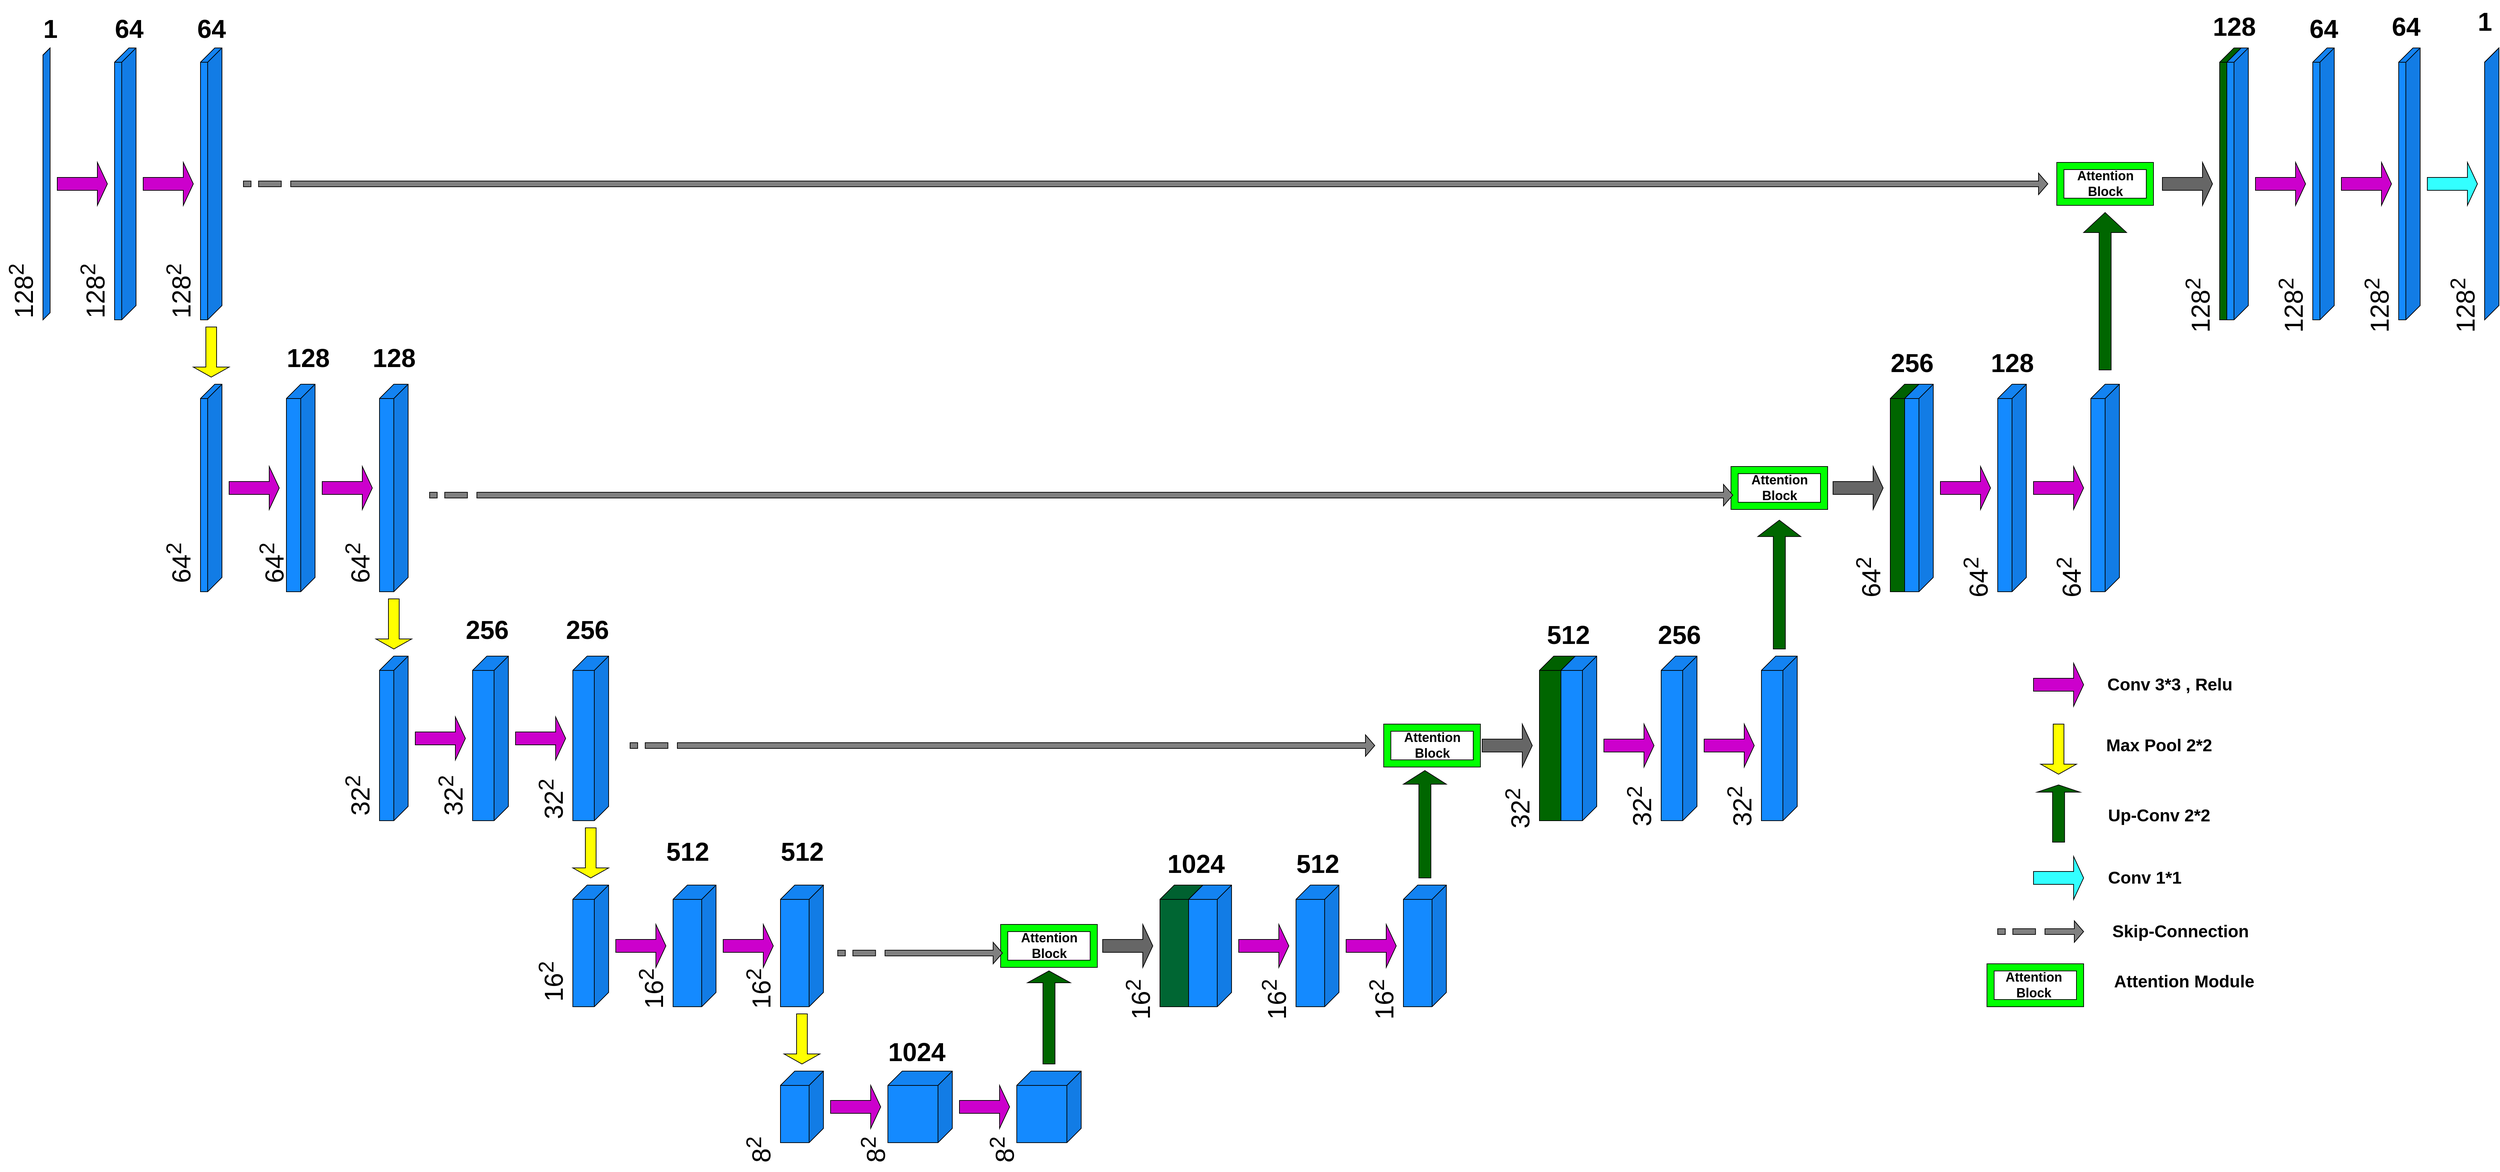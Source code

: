 <mxfile version="21.6.7" type="github">
  <diagram name="Page-1" id="RqEUx_hPR4AzlYvkwtgN">
    <mxGraphModel dx="3475" dy="2553" grid="1" gridSize="10" guides="1" tooltips="1" connect="1" arrows="1" fold="1" page="1" pageScale="1" pageWidth="850" pageHeight="1100" math="0" shadow="0">
      <root>
        <mxCell id="0" />
        <mxCell id="1" parent="0" />
        <mxCell id="PNFVQXXulbzdwSJi9o5z-2" value="" style="shape=cube;whiteSpace=wrap;html=1;boundedLbl=1;backgroundOutline=1;darkOpacity=0.05;darkOpacity2=0.1;fillColor=#148AFF;flipH=1;" parent="1" vertex="1">
          <mxGeometry x="-140" y="-430" width="10" height="380" as="geometry" />
        </mxCell>
        <mxCell id="PNFVQXXulbzdwSJi9o5z-3" value="" style="shape=singleArrow;whiteSpace=wrap;html=1;fillColor=#CC00CC;" parent="1" vertex="1">
          <mxGeometry x="-120" y="-270" width="70" height="60" as="geometry" />
        </mxCell>
        <mxCell id="PNFVQXXulbzdwSJi9o5z-5" value="" style="shape=cube;whiteSpace=wrap;html=1;boundedLbl=1;backgroundOutline=1;darkOpacity=0.05;darkOpacity2=0.1;fillColor=#148AFF;flipH=1;" parent="1" vertex="1">
          <mxGeometry x="-40" y="-430" width="30" height="380" as="geometry" />
        </mxCell>
        <mxCell id="PNFVQXXulbzdwSJi9o5z-7" value="" style="shape=cube;whiteSpace=wrap;html=1;boundedLbl=1;backgroundOutline=1;darkOpacity=0.05;darkOpacity2=0.1;fillColor=#148AFF;flipH=1;" parent="1" vertex="1">
          <mxGeometry x="80" y="-430" width="30" height="380" as="geometry" />
        </mxCell>
        <mxCell id="PNFVQXXulbzdwSJi9o5z-8" value="" style="shape=singleArrow;whiteSpace=wrap;html=1;fillColor=#CC00CC;" parent="1" vertex="1">
          <mxGeometry y="-270" width="70" height="60" as="geometry" />
        </mxCell>
        <mxCell id="PNFVQXXulbzdwSJi9o5z-9" value="" style="shape=singleArrow;direction=south;whiteSpace=wrap;html=1;fillColor=#FFFF00;" parent="1" vertex="1">
          <mxGeometry x="70" y="-40" width="50" height="70" as="geometry" />
        </mxCell>
        <mxCell id="PNFVQXXulbzdwSJi9o5z-11" value="" style="shape=cube;whiteSpace=wrap;html=1;boundedLbl=1;backgroundOutline=1;darkOpacity=0.05;darkOpacity2=0.1;fillColor=#148AFF;flipH=1;" parent="1" vertex="1">
          <mxGeometry x="80" y="40" width="30" height="290" as="geometry" />
        </mxCell>
        <mxCell id="PNFVQXXulbzdwSJi9o5z-12" value="" style="shape=singleArrow;whiteSpace=wrap;html=1;fillColor=#CC00CC;" parent="1" vertex="1">
          <mxGeometry x="120" y="155" width="70" height="60" as="geometry" />
        </mxCell>
        <mxCell id="PNFVQXXulbzdwSJi9o5z-13" value="" style="shape=cube;whiteSpace=wrap;html=1;boundedLbl=1;backgroundOutline=1;darkOpacity=0.05;darkOpacity2=0.1;fillColor=#148AFF;flipH=1;" parent="1" vertex="1">
          <mxGeometry x="200" y="40" width="40" height="290" as="geometry" />
        </mxCell>
        <mxCell id="PNFVQXXulbzdwSJi9o5z-14" value="" style="shape=singleArrow;whiteSpace=wrap;html=1;fillColor=#CC00CC;" parent="1" vertex="1">
          <mxGeometry x="250" y="155" width="70" height="60" as="geometry" />
        </mxCell>
        <mxCell id="PNFVQXXulbzdwSJi9o5z-15" value="" style="shape=cube;whiteSpace=wrap;html=1;boundedLbl=1;backgroundOutline=1;darkOpacity=0.05;darkOpacity2=0.1;fillColor=#148AFF;flipH=1;" parent="1" vertex="1">
          <mxGeometry x="330" y="40" width="40" height="290" as="geometry" />
        </mxCell>
        <mxCell id="PNFVQXXulbzdwSJi9o5z-16" value="" style="shape=singleArrow;direction=south;whiteSpace=wrap;html=1;fillColor=#FFFF00;" parent="1" vertex="1">
          <mxGeometry x="325" y="340" width="50" height="70" as="geometry" />
        </mxCell>
        <mxCell id="PNFVQXXulbzdwSJi9o5z-17" value="" style="shape=cube;whiteSpace=wrap;html=1;boundedLbl=1;backgroundOutline=1;darkOpacity=0.05;darkOpacity2=0.1;fillColor=#148AFF;flipH=1;" parent="1" vertex="1">
          <mxGeometry x="330" y="420" width="40" height="230" as="geometry" />
        </mxCell>
        <mxCell id="PNFVQXXulbzdwSJi9o5z-18" value="" style="shape=singleArrow;whiteSpace=wrap;html=1;fillColor=#CC00CC;" parent="1" vertex="1">
          <mxGeometry x="380" y="505" width="70" height="60" as="geometry" />
        </mxCell>
        <mxCell id="PNFVQXXulbzdwSJi9o5z-19" value="" style="shape=cube;whiteSpace=wrap;html=1;boundedLbl=1;backgroundOutline=1;darkOpacity=0.05;darkOpacity2=0.1;fillColor=#148AFF;flipH=1;" parent="1" vertex="1">
          <mxGeometry x="460" y="420" width="50" height="230" as="geometry" />
        </mxCell>
        <mxCell id="PNFVQXXulbzdwSJi9o5z-20" value="" style="shape=singleArrow;whiteSpace=wrap;html=1;fillColor=#CC00CC;" parent="1" vertex="1">
          <mxGeometry x="520" y="505" width="70" height="60" as="geometry" />
        </mxCell>
        <mxCell id="PNFVQXXulbzdwSJi9o5z-21" value="" style="shape=cube;whiteSpace=wrap;html=1;boundedLbl=1;backgroundOutline=1;darkOpacity=0.05;darkOpacity2=0.1;fillColor=#148AFF;flipH=1;" parent="1" vertex="1">
          <mxGeometry x="600" y="420" width="50" height="230" as="geometry" />
        </mxCell>
        <mxCell id="PNFVQXXulbzdwSJi9o5z-22" value="" style="shape=singleArrow;direction=south;whiteSpace=wrap;html=1;fillColor=#FFFF00;" parent="1" vertex="1">
          <mxGeometry x="600" y="660" width="50" height="70" as="geometry" />
        </mxCell>
        <mxCell id="PNFVQXXulbzdwSJi9o5z-23" value="" style="shape=cube;whiteSpace=wrap;html=1;boundedLbl=1;backgroundOutline=1;darkOpacity=0.05;darkOpacity2=0.1;fillColor=#148AFF;flipH=1;" parent="1" vertex="1">
          <mxGeometry x="600" y="740" width="50" height="170" as="geometry" />
        </mxCell>
        <mxCell id="PNFVQXXulbzdwSJi9o5z-24" value="" style="shape=singleArrow;whiteSpace=wrap;html=1;fillColor=#CC00CC;" parent="1" vertex="1">
          <mxGeometry x="660" y="795" width="70" height="60" as="geometry" />
        </mxCell>
        <mxCell id="PNFVQXXulbzdwSJi9o5z-25" value="" style="shape=cube;whiteSpace=wrap;html=1;boundedLbl=1;backgroundOutline=1;darkOpacity=0.05;darkOpacity2=0.1;fillColor=#148AFF;flipH=1;" parent="1" vertex="1">
          <mxGeometry x="740" y="740" width="60" height="170" as="geometry" />
        </mxCell>
        <mxCell id="PNFVQXXulbzdwSJi9o5z-26" value="" style="shape=singleArrow;whiteSpace=wrap;html=1;fillColor=#CC00CC;" parent="1" vertex="1">
          <mxGeometry x="810" y="795" width="70" height="60" as="geometry" />
        </mxCell>
        <mxCell id="PNFVQXXulbzdwSJi9o5z-27" value="" style="shape=cube;whiteSpace=wrap;html=1;boundedLbl=1;backgroundOutline=1;darkOpacity=0.05;darkOpacity2=0.1;fillColor=#148AFF;flipH=1;" parent="1" vertex="1">
          <mxGeometry x="890" y="740" width="60" height="170" as="geometry" />
        </mxCell>
        <mxCell id="PNFVQXXulbzdwSJi9o5z-28" value="" style="shape=singleArrow;direction=south;whiteSpace=wrap;html=1;fillColor=#FFFF00;" parent="1" vertex="1">
          <mxGeometry x="895" y="920" width="50" height="70" as="geometry" />
        </mxCell>
        <mxCell id="PNFVQXXulbzdwSJi9o5z-29" value="" style="shape=cube;whiteSpace=wrap;html=1;boundedLbl=1;backgroundOutline=1;darkOpacity=0.05;darkOpacity2=0.1;fillColor=#148AFF;flipH=1;" parent="1" vertex="1">
          <mxGeometry x="890" y="1000" width="60" height="100" as="geometry" />
        </mxCell>
        <mxCell id="PNFVQXXulbzdwSJi9o5z-30" value="" style="shape=singleArrow;whiteSpace=wrap;html=1;fillColor=#CC00CC;" parent="1" vertex="1">
          <mxGeometry x="960" y="1020" width="70" height="60" as="geometry" />
        </mxCell>
        <mxCell id="PNFVQXXulbzdwSJi9o5z-31" value="" style="shape=cube;whiteSpace=wrap;html=1;boundedLbl=1;backgroundOutline=1;darkOpacity=0.05;darkOpacity2=0.1;fillColor=#148AFF;flipH=1;" parent="1" vertex="1">
          <mxGeometry x="1040" y="1000" width="90" height="100" as="geometry" />
        </mxCell>
        <mxCell id="PNFVQXXulbzdwSJi9o5z-32" value="" style="shape=singleArrow;whiteSpace=wrap;html=1;fillColor=#CC00CC;" parent="1" vertex="1">
          <mxGeometry x="1140" y="1020" width="70" height="60" as="geometry" />
        </mxCell>
        <mxCell id="PNFVQXXulbzdwSJi9o5z-33" value="" style="shape=cube;whiteSpace=wrap;html=1;boundedLbl=1;backgroundOutline=1;darkOpacity=0.05;darkOpacity2=0.1;fillColor=#148AFF;flipH=1;" parent="1" vertex="1">
          <mxGeometry x="1220" y="1000" width="90" height="100" as="geometry" />
        </mxCell>
        <mxCell id="PNFVQXXulbzdwSJi9o5z-34" value="" style="verticalLabelPosition=bottom;verticalAlign=top;html=1;shape=mxgraph.basic.frame;dx=10;whiteSpace=wrap;fillColor=#00FF00;" parent="1" vertex="1">
          <mxGeometry x="1197.5" y="795" width="135" height="60" as="geometry" />
        </mxCell>
        <mxCell id="PNFVQXXulbzdwSJi9o5z-36" value="&lt;b&gt;&lt;font style=&quot;font-size: 18px;&quot;&gt;Attention&lt;br&gt;Block&lt;/font&gt;&lt;/b&gt;" style="text;html=1;align=center;verticalAlign=middle;resizable=0;points=[];autosize=1;strokeColor=none;fillColor=none;" parent="1" vertex="1">
          <mxGeometry x="1215" y="795" width="100" height="60" as="geometry" />
        </mxCell>
        <mxCell id="PNFVQXXulbzdwSJi9o5z-37" value="" style="shape=singleArrow;direction=north;whiteSpace=wrap;html=1;arrowWidth=0.28;arrowSize=0.127;fillColor=#006600;" parent="1" vertex="1">
          <mxGeometry x="1235" y="860" width="60" height="130" as="geometry" />
        </mxCell>
        <mxCell id="PNFVQXXulbzdwSJi9o5z-38" value="" style="html=1;shadow=0;dashed=0;align=center;verticalAlign=middle;shape=mxgraph.arrows2.stripedArrow;dy=0.73;dx=13;notch=66;fillColor=#808080;" parent="1" vertex="1">
          <mxGeometry x="140" y="-255" width="2520" height="30" as="geometry" />
        </mxCell>
        <mxCell id="PNFVQXXulbzdwSJi9o5z-39" value="" style="shape=cube;whiteSpace=wrap;html=1;boundedLbl=1;backgroundOutline=1;darkOpacity=0.05;darkOpacity2=0.1;fillColor=#006633;flipH=1;" parent="1" vertex="1">
          <mxGeometry x="1420" y="740" width="60" height="170" as="geometry" />
        </mxCell>
        <mxCell id="PNFVQXXulbzdwSJi9o5z-40" value="" style="shape=cube;whiteSpace=wrap;html=1;boundedLbl=1;backgroundOutline=1;darkOpacity=0.05;darkOpacity2=0.1;fillColor=#148AFF;flipH=1;" parent="1" vertex="1">
          <mxGeometry x="1460" y="740" width="60" height="170" as="geometry" />
        </mxCell>
        <mxCell id="PNFVQXXulbzdwSJi9o5z-41" value="" style="shape=singleArrow;whiteSpace=wrap;html=1;fillColor=#666666;" parent="1" vertex="1">
          <mxGeometry x="1340" y="795" width="70" height="60" as="geometry" />
        </mxCell>
        <mxCell id="PNFVQXXulbzdwSJi9o5z-42" value="" style="shape=cube;whiteSpace=wrap;html=1;boundedLbl=1;backgroundOutline=1;darkOpacity=0.05;darkOpacity2=0.1;fillColor=#148AFF;flipH=1;" parent="1" vertex="1">
          <mxGeometry x="1610" y="740" width="60" height="170" as="geometry" />
        </mxCell>
        <mxCell id="PNFVQXXulbzdwSJi9o5z-43" value="" style="shape=singleArrow;whiteSpace=wrap;html=1;fillColor=#CC00CC;" parent="1" vertex="1">
          <mxGeometry x="1530" y="795" width="70" height="60" as="geometry" />
        </mxCell>
        <mxCell id="PNFVQXXulbzdwSJi9o5z-44" value="" style="shape=singleArrow;whiteSpace=wrap;html=1;fillColor=#CC00CC;" parent="1" vertex="1">
          <mxGeometry x="1680" y="795" width="70" height="60" as="geometry" />
        </mxCell>
        <mxCell id="PNFVQXXulbzdwSJi9o5z-45" value="" style="shape=cube;whiteSpace=wrap;html=1;boundedLbl=1;backgroundOutline=1;darkOpacity=0.05;darkOpacity2=0.1;fillColor=#148AFF;flipH=1;" parent="1" vertex="1">
          <mxGeometry x="1760" y="740" width="60" height="170" as="geometry" />
        </mxCell>
        <mxCell id="PNFVQXXulbzdwSJi9o5z-46" value="" style="shape=singleArrow;direction=north;whiteSpace=wrap;html=1;arrowWidth=0.28;arrowSize=0.127;fillColor=#006600;" parent="1" vertex="1">
          <mxGeometry x="1760" y="580" width="60" height="150" as="geometry" />
        </mxCell>
        <mxCell id="PNFVQXXulbzdwSJi9o5z-47" value="" style="verticalLabelPosition=bottom;verticalAlign=top;html=1;shape=mxgraph.basic.frame;dx=10;whiteSpace=wrap;fillColor=#00FF00;" parent="1" vertex="1">
          <mxGeometry x="2217.5" y="155" width="135" height="60" as="geometry" />
        </mxCell>
        <mxCell id="PNFVQXXulbzdwSJi9o5z-48" value="" style="html=1;shadow=0;dashed=0;align=center;verticalAlign=middle;shape=mxgraph.arrows2.stripedArrow;dy=0.73;dx=13;notch=66;fillColor=#808080;" parent="1" vertex="1">
          <mxGeometry x="2590" y="790" width="120" height="30" as="geometry" />
        </mxCell>
        <mxCell id="PNFVQXXulbzdwSJi9o5z-49" value="" style="shape=singleArrow;whiteSpace=wrap;html=1;fillColor=#666666;" parent="1" vertex="1">
          <mxGeometry x="1870" y="515" width="70" height="60" as="geometry" />
        </mxCell>
        <mxCell id="PNFVQXXulbzdwSJi9o5z-50" value="" style="shape=cube;whiteSpace=wrap;html=1;boundedLbl=1;backgroundOutline=1;darkOpacity=0.05;darkOpacity2=0.1;fillColor=#006600;flipH=1;" parent="1" vertex="1">
          <mxGeometry x="1950" y="420" width="50" height="230" as="geometry" />
        </mxCell>
        <mxCell id="PNFVQXXulbzdwSJi9o5z-51" value="" style="shape=cube;whiteSpace=wrap;html=1;boundedLbl=1;backgroundOutline=1;darkOpacity=0.05;darkOpacity2=0.1;fillColor=#148AFF;flipH=1;" parent="1" vertex="1">
          <mxGeometry x="1980" y="420" width="50" height="230" as="geometry" />
        </mxCell>
        <mxCell id="PNFVQXXulbzdwSJi9o5z-52" value="" style="shape=singleArrow;whiteSpace=wrap;html=1;fillColor=#CC00CC;" parent="1" vertex="1">
          <mxGeometry x="2040" y="515" width="70" height="60" as="geometry" />
        </mxCell>
        <mxCell id="PNFVQXXulbzdwSJi9o5z-53" value="" style="shape=cube;whiteSpace=wrap;html=1;boundedLbl=1;backgroundOutline=1;darkOpacity=0.05;darkOpacity2=0.1;fillColor=#148AFF;flipH=1;" parent="1" vertex="1">
          <mxGeometry x="2120" y="420" width="50" height="230" as="geometry" />
        </mxCell>
        <mxCell id="PNFVQXXulbzdwSJi9o5z-54" value="" style="shape=singleArrow;whiteSpace=wrap;html=1;fillColor=#CC00CC;" parent="1" vertex="1">
          <mxGeometry x="2180" y="515" width="70" height="60" as="geometry" />
        </mxCell>
        <mxCell id="PNFVQXXulbzdwSJi9o5z-55" value="" style="shape=cube;whiteSpace=wrap;html=1;boundedLbl=1;backgroundOutline=1;darkOpacity=0.05;darkOpacity2=0.1;fillColor=#148AFF;flipH=1;" parent="1" vertex="1">
          <mxGeometry x="2260" y="420" width="50" height="230" as="geometry" />
        </mxCell>
        <mxCell id="hcDeM6v7PYUN8eIanNec-1" value="" style="verticalLabelPosition=bottom;verticalAlign=top;html=1;shape=mxgraph.basic.frame;dx=10;whiteSpace=wrap;fillColor=#00FF00;" parent="1" vertex="1">
          <mxGeometry x="1732.5" y="515" width="135" height="60" as="geometry" />
        </mxCell>
        <mxCell id="hcDeM6v7PYUN8eIanNec-3" value="" style="shape=singleArrow;direction=north;whiteSpace=wrap;html=1;arrowWidth=0.28;arrowSize=0.127;fillColor=#006600;" parent="1" vertex="1">
          <mxGeometry x="2255" y="230" width="60" height="180" as="geometry" />
        </mxCell>
        <mxCell id="hcDeM6v7PYUN8eIanNec-4" value="" style="html=1;shadow=0;dashed=0;align=center;verticalAlign=middle;shape=mxgraph.arrows2.stripedArrow;dy=0.73;dx=13;notch=66;fillColor=#808080;" parent="1" vertex="1">
          <mxGeometry x="680" y="530" width="1040" height="30" as="geometry" />
        </mxCell>
        <mxCell id="hcDeM6v7PYUN8eIanNec-5" value="" style="shape=singleArrow;whiteSpace=wrap;html=1;fillColor=#666666;" parent="1" vertex="1">
          <mxGeometry x="2360" y="155" width="70" height="60" as="geometry" />
        </mxCell>
        <mxCell id="hcDeM6v7PYUN8eIanNec-6" value="" style="shape=cube;whiteSpace=wrap;html=1;boundedLbl=1;backgroundOutline=1;darkOpacity=0.05;darkOpacity2=0.1;fillColor=#006600;flipH=1;" parent="1" vertex="1">
          <mxGeometry x="2440" y="40" width="40" height="290" as="geometry" />
        </mxCell>
        <mxCell id="hcDeM6v7PYUN8eIanNec-7" value="" style="shape=cube;whiteSpace=wrap;html=1;boundedLbl=1;backgroundOutline=1;darkOpacity=0.05;darkOpacity2=0.1;fillColor=#148AFF;flipH=1;" parent="1" vertex="1">
          <mxGeometry x="2460" y="40" width="40" height="290" as="geometry" />
        </mxCell>
        <mxCell id="hcDeM6v7PYUN8eIanNec-8" value="" style="shape=singleArrow;whiteSpace=wrap;html=1;fillColor=#CC00CC;" parent="1" vertex="1">
          <mxGeometry x="2510" y="155" width="70" height="60" as="geometry" />
        </mxCell>
        <mxCell id="hcDeM6v7PYUN8eIanNec-9" value="" style="shape=cube;whiteSpace=wrap;html=1;boundedLbl=1;backgroundOutline=1;darkOpacity=0.05;darkOpacity2=0.1;fillColor=#148AFF;flipH=1;" parent="1" vertex="1">
          <mxGeometry x="2590" y="40" width="40" height="290" as="geometry" />
        </mxCell>
        <mxCell id="hcDeM6v7PYUN8eIanNec-10" value="" style="shape=singleArrow;whiteSpace=wrap;html=1;fillColor=#CC00CC;" parent="1" vertex="1">
          <mxGeometry x="2640" y="155" width="70" height="60" as="geometry" />
        </mxCell>
        <mxCell id="hcDeM6v7PYUN8eIanNec-11" value="" style="shape=cube;whiteSpace=wrap;html=1;boundedLbl=1;backgroundOutline=1;darkOpacity=0.05;darkOpacity2=0.1;fillColor=#148AFF;flipH=1;" parent="1" vertex="1">
          <mxGeometry x="2720" y="40" width="40" height="290" as="geometry" />
        </mxCell>
        <mxCell id="hcDeM6v7PYUN8eIanNec-12" value="" style="verticalLabelPosition=bottom;verticalAlign=top;html=1;shape=mxgraph.basic.frame;dx=10;whiteSpace=wrap;fillColor=#00FF00;" parent="1" vertex="1">
          <mxGeometry x="2672.5" y="-270" width="135" height="60" as="geometry" />
        </mxCell>
        <mxCell id="hcDeM6v7PYUN8eIanNec-14" value="" style="shape=singleArrow;direction=north;whiteSpace=wrap;html=1;arrowWidth=0.28;arrowSize=0.127;fillColor=#006600;" parent="1" vertex="1">
          <mxGeometry x="2710" y="-200" width="60" height="220" as="geometry" />
        </mxCell>
        <mxCell id="hcDeM6v7PYUN8eIanNec-15" value="" style="html=1;shadow=0;dashed=0;align=center;verticalAlign=middle;shape=mxgraph.arrows2.stripedArrow;dy=0.73;dx=13;notch=66;fillColor=#808080;" parent="1" vertex="1">
          <mxGeometry x="400" y="180" width="1820" height="30" as="geometry" />
        </mxCell>
        <mxCell id="hcDeM6v7PYUN8eIanNec-16" value="" style="shape=singleArrow;whiteSpace=wrap;html=1;fillColor=#666666;" parent="1" vertex="1">
          <mxGeometry x="2820" y="-270" width="70" height="60" as="geometry" />
        </mxCell>
        <mxCell id="hcDeM6v7PYUN8eIanNec-17" value="" style="shape=cube;whiteSpace=wrap;html=1;boundedLbl=1;backgroundOutline=1;darkOpacity=0.05;darkOpacity2=0.1;fillColor=#006600;flipH=1;" parent="1" vertex="1">
          <mxGeometry x="2900" y="-430" width="30" height="380" as="geometry" />
        </mxCell>
        <mxCell id="hcDeM6v7PYUN8eIanNec-19" value="" style="shape=cube;whiteSpace=wrap;html=1;boundedLbl=1;backgroundOutline=1;darkOpacity=0.05;darkOpacity2=0.1;fillColor=#148AFF;flipH=1;" parent="1" vertex="1">
          <mxGeometry x="3150" y="-430" width="30" height="380" as="geometry" />
        </mxCell>
        <mxCell id="hcDeM6v7PYUN8eIanNec-20" value="" style="shape=cube;whiteSpace=wrap;html=1;boundedLbl=1;backgroundOutline=1;darkOpacity=0.05;darkOpacity2=0.1;fillColor=#148AFF;flipH=1;" parent="1" vertex="1">
          <mxGeometry x="3030" y="-430" width="30" height="380" as="geometry" />
        </mxCell>
        <mxCell id="hcDeM6v7PYUN8eIanNec-21" value="" style="shape=cube;whiteSpace=wrap;html=1;boundedLbl=1;backgroundOutline=1;darkOpacity=0.05;darkOpacity2=0.1;fillColor=#148AFF;flipH=1;" parent="1" vertex="1">
          <mxGeometry x="2910" y="-430" width="30" height="380" as="geometry" />
        </mxCell>
        <mxCell id="hcDeM6v7PYUN8eIanNec-22" value="" style="shape=singleArrow;whiteSpace=wrap;html=1;fillColor=#CC00CC;" parent="1" vertex="1">
          <mxGeometry x="2950" y="-270" width="70" height="60" as="geometry" />
        </mxCell>
        <mxCell id="hcDeM6v7PYUN8eIanNec-23" value="" style="shape=singleArrow;whiteSpace=wrap;html=1;fillColor=#CC00CC;" parent="1" vertex="1">
          <mxGeometry x="3070" y="-270" width="70" height="60" as="geometry" />
        </mxCell>
        <mxCell id="hcDeM6v7PYUN8eIanNec-24" value="" style="shape=cube;whiteSpace=wrap;html=1;boundedLbl=1;backgroundOutline=1;darkOpacity=0.05;darkOpacity2=0.1;fillColor=#148AFF;flipH=1;" parent="1" vertex="1">
          <mxGeometry x="3270" y="-430" width="20" height="380" as="geometry" />
        </mxCell>
        <mxCell id="hcDeM6v7PYUN8eIanNec-25" value="" style="shape=singleArrow;whiteSpace=wrap;html=1;fillColor=#33FFFF;" parent="1" vertex="1">
          <mxGeometry x="3190" y="-270" width="70" height="60" as="geometry" />
        </mxCell>
        <mxCell id="hcDeM6v7PYUN8eIanNec-26" value="&lt;b style=&quot;border-color: var(--border-color);&quot;&gt;&lt;font style=&quot;border-color: var(--border-color); font-size: 18px;&quot;&gt;Attention&lt;br style=&quot;border-color: var(--border-color);&quot;&gt;Block&lt;/font&gt;&lt;/b&gt;" style="text;html=1;align=center;verticalAlign=middle;resizable=0;points=[];autosize=1;strokeColor=none;fillColor=none;" parent="1" vertex="1">
          <mxGeometry x="1750" y="515" width="100" height="60" as="geometry" />
        </mxCell>
        <mxCell id="hcDeM6v7PYUN8eIanNec-27" value="&lt;b style=&quot;border-color: var(--border-color);&quot;&gt;&lt;font style=&quot;border-color: var(--border-color); font-size: 18px;&quot;&gt;Attention&lt;br style=&quot;border-color: var(--border-color);&quot;&gt;Block&lt;/font&gt;&lt;/b&gt;" style="text;html=1;align=center;verticalAlign=middle;resizable=0;points=[];autosize=1;strokeColor=none;fillColor=none;" parent="1" vertex="1">
          <mxGeometry x="2235" y="155" width="100" height="60" as="geometry" />
        </mxCell>
        <mxCell id="hcDeM6v7PYUN8eIanNec-28" value="&lt;b style=&quot;border-color: var(--border-color);&quot;&gt;&lt;font style=&quot;border-color: var(--border-color); font-size: 18px;&quot;&gt;Attention&lt;br style=&quot;border-color: var(--border-color);&quot;&gt;Block&lt;/font&gt;&lt;/b&gt;" style="text;html=1;align=center;verticalAlign=middle;resizable=0;points=[];autosize=1;strokeColor=none;fillColor=none;" parent="1" vertex="1">
          <mxGeometry x="2690" y="-270" width="100" height="60" as="geometry" />
        </mxCell>
        <mxCell id="hcDeM6v7PYUN8eIanNec-29" value="" style="shape=singleArrow;whiteSpace=wrap;html=1;fillColor=#CC00CC;" parent="1" vertex="1">
          <mxGeometry x="2640" y="430" width="70" height="60" as="geometry" />
        </mxCell>
        <mxCell id="hcDeM6v7PYUN8eIanNec-30" value="" style="shape=singleArrow;direction=south;whiteSpace=wrap;html=1;fillColor=#FFFF00;" parent="1" vertex="1">
          <mxGeometry x="2650" y="515" width="50" height="70" as="geometry" />
        </mxCell>
        <mxCell id="hcDeM6v7PYUN8eIanNec-31" value="" style="shape=singleArrow;direction=north;whiteSpace=wrap;html=1;arrowWidth=0.28;arrowSize=0.127;fillColor=#006600;" parent="1" vertex="1">
          <mxGeometry x="2645" y="600" width="60" height="80" as="geometry" />
        </mxCell>
        <mxCell id="hcDeM6v7PYUN8eIanNec-32" value="" style="shape=singleArrow;whiteSpace=wrap;html=1;fillColor=#33FFFF;" parent="1" vertex="1">
          <mxGeometry x="2640" y="700" width="70" height="60" as="geometry" />
        </mxCell>
        <mxCell id="hcDeM6v7PYUN8eIanNec-33" value="" style="html=1;shadow=0;dashed=0;align=center;verticalAlign=middle;shape=mxgraph.arrows2.stripedArrow;dy=0.73;dx=13;notch=66;fillColor=#808080;" parent="1" vertex="1">
          <mxGeometry x="970" y="820" width="230" height="30" as="geometry" />
        </mxCell>
        <mxCell id="hcDeM6v7PYUN8eIanNec-35" value="&lt;font style=&quot;font-size: 24px;&quot;&gt;&lt;b&gt;Conv 3*3 , Relu&lt;/b&gt;&lt;/font&gt;" style="text;html=1;align=center;verticalAlign=middle;resizable=0;points=[];autosize=1;strokeColor=none;fillColor=none;" parent="1" vertex="1">
          <mxGeometry x="2730" y="440" width="200" height="40" as="geometry" />
        </mxCell>
        <mxCell id="hcDeM6v7PYUN8eIanNec-36" value="&lt;font style=&quot;font-size: 24px;&quot;&gt;&lt;b&gt;Max Pool 2*2&lt;/b&gt;&lt;/font&gt;" style="text;html=1;align=center;verticalAlign=middle;resizable=0;points=[];autosize=1;strokeColor=none;fillColor=none;" parent="1" vertex="1">
          <mxGeometry x="2730" y="525" width="170" height="40" as="geometry" />
        </mxCell>
        <mxCell id="hcDeM6v7PYUN8eIanNec-37" value="&lt;font style=&quot;font-size: 24px;&quot;&gt;&lt;b&gt;Up-Conv 2*2&lt;/b&gt;&lt;/font&gt;" style="text;html=1;align=center;verticalAlign=middle;resizable=0;points=[];autosize=1;strokeColor=none;fillColor=none;" parent="1" vertex="1">
          <mxGeometry x="2730" y="623" width="170" height="40" as="geometry" />
        </mxCell>
        <mxCell id="hcDeM6v7PYUN8eIanNec-38" value="&lt;font style=&quot;font-size: 24px;&quot;&gt;&lt;b&gt;Conv 1*1&lt;/b&gt;&lt;/font&gt;" style="text;html=1;align=center;verticalAlign=middle;resizable=0;points=[];autosize=1;strokeColor=none;fillColor=none;" parent="1" vertex="1">
          <mxGeometry x="2730" y="710" width="130" height="40" as="geometry" />
        </mxCell>
        <mxCell id="hcDeM6v7PYUN8eIanNec-39" value="&lt;font style=&quot;font-size: 24px;&quot;&gt;&lt;b&gt;Skip-Connection&lt;/b&gt;&lt;/font&gt;" style="text;html=1;align=center;verticalAlign=middle;resizable=0;points=[];autosize=1;strokeColor=none;fillColor=none;" parent="1" vertex="1">
          <mxGeometry x="2740" y="785" width="210" height="40" as="geometry" />
        </mxCell>
        <mxCell id="hcDeM6v7PYUN8eIanNec-40" value="" style="verticalLabelPosition=bottom;verticalAlign=top;html=1;shape=mxgraph.basic.frame;dx=10;whiteSpace=wrap;fillColor=#00FF00;" parent="1" vertex="1">
          <mxGeometry x="2575" y="850" width="135" height="60" as="geometry" />
        </mxCell>
        <mxCell id="hcDeM6v7PYUN8eIanNec-41" value="&lt;b style=&quot;border-color: var(--border-color);&quot;&gt;&lt;font style=&quot;border-color: var(--border-color); font-size: 18px;&quot;&gt;Attention&lt;br style=&quot;border-color: var(--border-color);&quot;&gt;Block&lt;/font&gt;&lt;/b&gt;" style="text;html=1;align=center;verticalAlign=middle;resizable=0;points=[];autosize=1;strokeColor=none;fillColor=none;" parent="1" vertex="1">
          <mxGeometry x="2590" y="850" width="100" height="60" as="geometry" />
        </mxCell>
        <mxCell id="hcDeM6v7PYUN8eIanNec-42" value="&lt;font style=&quot;font-size: 24px;&quot;&gt;&lt;b&gt;Attention Module&lt;/b&gt;&lt;/font&gt;" style="text;html=1;align=center;verticalAlign=middle;resizable=0;points=[];autosize=1;strokeColor=none;fillColor=none;" parent="1" vertex="1">
          <mxGeometry x="2740" y="855" width="220" height="40" as="geometry" />
        </mxCell>
        <mxCell id="_OpLBD5uF1SSbt2d1MmU-5" value="&lt;font style=&quot;font-size: 36px;&quot;&gt;&lt;b style=&quot;&quot;&gt;64&lt;/b&gt;&lt;/font&gt;" style="text;html=1;align=center;verticalAlign=middle;resizable=0;points=[];autosize=1;strokeColor=none;fillColor=none;" vertex="1" parent="1">
          <mxGeometry x="-50" y="-487" width="60" height="60" as="geometry" />
        </mxCell>
        <mxCell id="_OpLBD5uF1SSbt2d1MmU-6" value="&lt;b&gt;&lt;font style=&quot;font-size: 36px;&quot;&gt;1&lt;/font&gt;&lt;/b&gt;" style="text;html=1;align=center;verticalAlign=middle;resizable=0;points=[];autosize=1;strokeColor=none;fillColor=none;" vertex="1" parent="1">
          <mxGeometry x="-150" y="-487" width="40" height="60" as="geometry" />
        </mxCell>
        <mxCell id="_OpLBD5uF1SSbt2d1MmU-7" value="&lt;b&gt;&lt;font style=&quot;font-size: 36px;&quot;&gt;64&lt;/font&gt;&lt;/b&gt;" style="text;html=1;align=center;verticalAlign=middle;resizable=0;points=[];autosize=1;strokeColor=none;fillColor=none;" vertex="1" parent="1">
          <mxGeometry x="65" y="-487" width="60" height="60" as="geometry" />
        </mxCell>
        <mxCell id="_OpLBD5uF1SSbt2d1MmU-8" value="&lt;b&gt;&lt;font style=&quot;font-size: 36px;&quot;&gt;128&lt;/font&gt;&lt;/b&gt;" style="text;html=1;align=center;verticalAlign=middle;resizable=0;points=[];autosize=1;strokeColor=none;fillColor=none;" vertex="1" parent="1">
          <mxGeometry x="190" y="-27" width="80" height="60" as="geometry" />
        </mxCell>
        <mxCell id="_OpLBD5uF1SSbt2d1MmU-9" value="&lt;b style=&quot;border-color: var(--border-color);&quot;&gt;&lt;font style=&quot;border-color: var(--border-color); font-size: 36px;&quot;&gt;128&lt;/font&gt;&lt;/b&gt;" style="text;html=1;align=center;verticalAlign=middle;resizable=0;points=[];autosize=1;strokeColor=none;fillColor=none;" vertex="1" parent="1">
          <mxGeometry x="310" y="-27" width="80" height="60" as="geometry" />
        </mxCell>
        <mxCell id="_OpLBD5uF1SSbt2d1MmU-10" value="&lt;b style=&quot;border-color: var(--border-color);&quot;&gt;&lt;font style=&quot;border-color: var(--border-color); font-size: 36px;&quot;&gt;256&lt;/font&gt;&lt;/b&gt;" style="text;html=1;align=center;verticalAlign=middle;resizable=0;points=[];autosize=1;strokeColor=none;fillColor=none;" vertex="1" parent="1">
          <mxGeometry x="440" y="353" width="80" height="60" as="geometry" />
        </mxCell>
        <mxCell id="_OpLBD5uF1SSbt2d1MmU-11" value="&lt;b style=&quot;border-color: var(--border-color);&quot;&gt;&lt;font style=&quot;border-color: var(--border-color); font-size: 36px;&quot;&gt;256&lt;/font&gt;&lt;/b&gt;" style="text;html=1;align=center;verticalAlign=middle;resizable=0;points=[];autosize=1;strokeColor=none;fillColor=none;" vertex="1" parent="1">
          <mxGeometry x="580" y="353" width="80" height="60" as="geometry" />
        </mxCell>
        <mxCell id="_OpLBD5uF1SSbt2d1MmU-12" value="&lt;b&gt;&lt;font style=&quot;font-size: 36px;&quot;&gt;1024&lt;/font&gt;&lt;/b&gt;" style="text;html=1;align=center;verticalAlign=middle;resizable=0;points=[];autosize=1;strokeColor=none;fillColor=none;" vertex="1" parent="1">
          <mxGeometry x="1030" y="943" width="100" height="60" as="geometry" />
        </mxCell>
        <mxCell id="_OpLBD5uF1SSbt2d1MmU-13" value="&lt;b style=&quot;border-color: var(--border-color);&quot;&gt;&lt;font style=&quot;border-color: var(--border-color); font-size: 36px;&quot;&gt;512&lt;/font&gt;&lt;/b&gt;" style="text;html=1;align=center;verticalAlign=middle;resizable=0;points=[];autosize=1;strokeColor=none;fillColor=none;" vertex="1" parent="1">
          <mxGeometry x="880" y="663" width="80" height="60" as="geometry" />
        </mxCell>
        <mxCell id="_OpLBD5uF1SSbt2d1MmU-14" value="&lt;b style=&quot;border-color: var(--border-color);&quot;&gt;&lt;font style=&quot;border-color: var(--border-color); font-size: 36px;&quot;&gt;512&lt;/font&gt;&lt;/b&gt;" style="text;html=1;align=center;verticalAlign=middle;resizable=0;points=[];autosize=1;strokeColor=none;fillColor=none;" vertex="1" parent="1">
          <mxGeometry x="720" y="663" width="80" height="60" as="geometry" />
        </mxCell>
        <mxCell id="_OpLBD5uF1SSbt2d1MmU-15" value="&lt;b&gt;&lt;font style=&quot;font-size: 36px;&quot;&gt;1024&lt;/font&gt;&lt;/b&gt;" style="text;html=1;align=center;verticalAlign=middle;resizable=0;points=[];autosize=1;strokeColor=none;fillColor=none;" vertex="1" parent="1">
          <mxGeometry x="1420" y="680" width="100" height="60" as="geometry" />
        </mxCell>
        <mxCell id="_OpLBD5uF1SSbt2d1MmU-16" value="&lt;b style=&quot;border-color: var(--border-color);&quot;&gt;&lt;font style=&quot;border-color: var(--border-color); font-size: 36px;&quot;&gt;512&lt;/font&gt;&lt;/b&gt;" style="text;html=1;align=center;verticalAlign=middle;resizable=0;points=[];autosize=1;strokeColor=none;fillColor=none;" vertex="1" parent="1">
          <mxGeometry x="1600" y="680" width="80" height="60" as="geometry" />
        </mxCell>
        <mxCell id="_OpLBD5uF1SSbt2d1MmU-17" value="&lt;b style=&quot;border-color: var(--border-color);&quot;&gt;&lt;font style=&quot;border-color: var(--border-color); font-size: 36px;&quot;&gt;512&lt;/font&gt;&lt;/b&gt;" style="text;html=1;align=center;verticalAlign=middle;resizable=0;points=[];autosize=1;strokeColor=none;fillColor=none;" vertex="1" parent="1">
          <mxGeometry x="1950" y="360" width="80" height="60" as="geometry" />
        </mxCell>
        <mxCell id="_OpLBD5uF1SSbt2d1MmU-18" value="&lt;b style=&quot;border-color: var(--border-color);&quot;&gt;&lt;font style=&quot;border-color: var(--border-color); font-size: 36px;&quot;&gt;256&lt;/font&gt;&lt;/b&gt;" style="text;html=1;align=center;verticalAlign=middle;resizable=0;points=[];autosize=1;strokeColor=none;fillColor=none;" vertex="1" parent="1">
          <mxGeometry x="2105" y="360" width="80" height="60" as="geometry" />
        </mxCell>
        <mxCell id="_OpLBD5uF1SSbt2d1MmU-19" value="&lt;b style=&quot;border-color: var(--border-color);&quot;&gt;&lt;font style=&quot;border-color: var(--border-color); font-size: 36px;&quot;&gt;256&lt;/font&gt;&lt;/b&gt;" style="text;html=1;align=center;verticalAlign=middle;resizable=0;points=[];autosize=1;strokeColor=none;fillColor=none;" vertex="1" parent="1">
          <mxGeometry x="2430" y="-20" width="80" height="60" as="geometry" />
        </mxCell>
        <mxCell id="_OpLBD5uF1SSbt2d1MmU-20" value="&lt;b&gt;&lt;font style=&quot;font-size: 36px;&quot;&gt;128&lt;/font&gt;&lt;/b&gt;" style="text;html=1;align=center;verticalAlign=middle;resizable=0;points=[];autosize=1;strokeColor=none;fillColor=none;" vertex="1" parent="1">
          <mxGeometry x="2570" y="-20" width="80" height="60" as="geometry" />
        </mxCell>
        <mxCell id="_OpLBD5uF1SSbt2d1MmU-21" value="&lt;b&gt;&lt;font style=&quot;font-size: 36px;&quot;&gt;128&lt;/font&gt;&lt;/b&gt;" style="text;html=1;align=center;verticalAlign=middle;resizable=0;points=[];autosize=1;strokeColor=none;fillColor=none;" vertex="1" parent="1">
          <mxGeometry x="2880" y="-490" width="80" height="60" as="geometry" />
        </mxCell>
        <mxCell id="_OpLBD5uF1SSbt2d1MmU-22" value="&lt;b&gt;&lt;font style=&quot;font-size: 36px;&quot;&gt;64&lt;/font&gt;&lt;/b&gt;" style="text;html=1;align=center;verticalAlign=middle;resizable=0;points=[];autosize=1;strokeColor=none;fillColor=none;" vertex="1" parent="1">
          <mxGeometry x="3015" y="-487" width="60" height="60" as="geometry" />
        </mxCell>
        <mxCell id="_OpLBD5uF1SSbt2d1MmU-23" value="&lt;b style=&quot;border-color: var(--border-color);&quot;&gt;&lt;font style=&quot;border-color: var(--border-color); font-size: 36px;&quot;&gt;64&lt;/font&gt;&lt;/b&gt;" style="text;html=1;align=center;verticalAlign=middle;resizable=0;points=[];autosize=1;strokeColor=none;fillColor=none;" vertex="1" parent="1">
          <mxGeometry x="3130" y="-490" width="60" height="60" as="geometry" />
        </mxCell>
        <mxCell id="_OpLBD5uF1SSbt2d1MmU-24" value="&lt;b&gt;&lt;font style=&quot;font-size: 36px;&quot;&gt;1&lt;/font&gt;&lt;/b&gt;" style="text;html=1;align=center;verticalAlign=middle;resizable=0;points=[];autosize=1;strokeColor=none;fillColor=none;" vertex="1" parent="1">
          <mxGeometry x="3250" y="-497" width="40" height="60" as="geometry" />
        </mxCell>
        <mxCell id="_OpLBD5uF1SSbt2d1MmU-30" value="&lt;font style=&quot;font-size: 36px;&quot;&gt;128&lt;sup&gt;2&lt;/sup&gt;&lt;/font&gt;" style="text;html=1;align=center;verticalAlign=middle;resizable=0;points=[];autosize=1;strokeColor=none;fillColor=none;flipV=1;flipH=1;rotation=270;" vertex="1" parent="1">
          <mxGeometry x="-120" y="-120" width="100" height="60" as="geometry" />
        </mxCell>
        <mxCell id="_OpLBD5uF1SSbt2d1MmU-31" value="&lt;font style=&quot;font-size: 36px;&quot;&gt;128&lt;sup&gt;2&lt;/sup&gt;&lt;/font&gt;" style="text;html=1;align=center;verticalAlign=middle;resizable=0;points=[];autosize=1;strokeColor=none;fillColor=none;flipV=1;flipH=1;rotation=270;" vertex="1" parent="1">
          <mxGeometry y="-120" width="100" height="60" as="geometry" />
        </mxCell>
        <mxCell id="_OpLBD5uF1SSbt2d1MmU-32" value="&lt;font style=&quot;font-size: 36px;&quot;&gt;128&lt;sup&gt;2&lt;/sup&gt;&lt;/font&gt;" style="text;html=1;align=center;verticalAlign=middle;resizable=0;points=[];autosize=1;strokeColor=none;fillColor=none;flipV=1;flipH=1;rotation=270;" vertex="1" parent="1">
          <mxGeometry x="-220" y="-120" width="100" height="60" as="geometry" />
        </mxCell>
        <mxCell id="_OpLBD5uF1SSbt2d1MmU-33" value="&lt;font style=&quot;font-size: 36px;&quot;&gt;64&lt;sup&gt;2&lt;/sup&gt;&lt;/font&gt;" style="text;html=1;align=center;verticalAlign=middle;resizable=0;points=[];autosize=1;strokeColor=none;fillColor=none;rotation=270;" vertex="1" parent="1">
          <mxGeometry x="2650" y="280" width="80" height="60" as="geometry" />
        </mxCell>
        <mxCell id="_OpLBD5uF1SSbt2d1MmU-34" value="&lt;font style=&quot;font-size: 36px;&quot;&gt;64&lt;sup&gt;2&lt;/sup&gt;&lt;/font&gt;" style="text;html=1;align=center;verticalAlign=middle;resizable=0;points=[];autosize=1;strokeColor=none;fillColor=none;rotation=270;" vertex="1" parent="1">
          <mxGeometry x="260" y="260" width="80" height="60" as="geometry" />
        </mxCell>
        <mxCell id="_OpLBD5uF1SSbt2d1MmU-35" value="&lt;font style=&quot;font-size: 36px;&quot;&gt;64&lt;sup&gt;2&lt;/sup&gt;&lt;/font&gt;" style="text;html=1;align=center;verticalAlign=middle;resizable=0;points=[];autosize=1;strokeColor=none;fillColor=none;rotation=270;" vertex="1" parent="1">
          <mxGeometry x="140" y="260" width="80" height="60" as="geometry" />
        </mxCell>
        <mxCell id="_OpLBD5uF1SSbt2d1MmU-36" value="&lt;font style=&quot;font-size: 36px;&quot;&gt;64&lt;sup&gt;2&lt;/sup&gt;&lt;/font&gt;" style="text;html=1;align=center;verticalAlign=middle;resizable=0;points=[];autosize=1;strokeColor=none;fillColor=none;rotation=270;" vertex="1" parent="1">
          <mxGeometry x="10" y="260" width="80" height="60" as="geometry" />
        </mxCell>
        <mxCell id="_OpLBD5uF1SSbt2d1MmU-37" value="&lt;font style=&quot;font-size: 36px;&quot;&gt;32&lt;sup&gt;2&lt;/sup&gt;&lt;/font&gt;" style="text;html=1;align=center;verticalAlign=middle;resizable=0;points=[];autosize=1;strokeColor=none;fillColor=none;rotation=270;" vertex="1" parent="1">
          <mxGeometry x="2190" y="600" width="80" height="60" as="geometry" />
        </mxCell>
        <mxCell id="_OpLBD5uF1SSbt2d1MmU-38" value="&lt;font style=&quot;font-size: 36px;&quot;&gt;32&lt;sup&gt;2&lt;/sup&gt;&lt;/font&gt;" style="text;html=1;align=center;verticalAlign=middle;resizable=0;points=[];autosize=1;strokeColor=none;fillColor=none;rotation=270;" vertex="1" parent="1">
          <mxGeometry x="1880" y="603" width="80" height="60" as="geometry" />
        </mxCell>
        <mxCell id="_OpLBD5uF1SSbt2d1MmU-39" value="&lt;font style=&quot;font-size: 36px;&quot;&gt;32&lt;sup&gt;2&lt;/sup&gt;&lt;/font&gt;" style="text;html=1;align=center;verticalAlign=middle;resizable=0;points=[];autosize=1;strokeColor=none;fillColor=none;rotation=270;" vertex="1" parent="1">
          <mxGeometry x="530" y="590" width="80" height="60" as="geometry" />
        </mxCell>
        <mxCell id="_OpLBD5uF1SSbt2d1MmU-40" value="&lt;font style=&quot;font-size: 36px;&quot;&gt;32&lt;sup&gt;2&lt;/sup&gt;&lt;/font&gt;" style="text;html=1;align=center;verticalAlign=middle;resizable=0;points=[];autosize=1;strokeColor=none;fillColor=none;rotation=270;" vertex="1" parent="1">
          <mxGeometry x="390" y="585" width="80" height="60" as="geometry" />
        </mxCell>
        <mxCell id="_OpLBD5uF1SSbt2d1MmU-41" value="&lt;font style=&quot;font-size: 36px;&quot;&gt;32&lt;sup&gt;2&lt;/sup&gt;&lt;/font&gt;" style="text;html=1;align=center;verticalAlign=middle;resizable=0;points=[];autosize=1;strokeColor=none;fillColor=none;rotation=270;" vertex="1" parent="1">
          <mxGeometry x="260" y="585" width="80" height="60" as="geometry" />
        </mxCell>
        <mxCell id="_OpLBD5uF1SSbt2d1MmU-42" value="&lt;font style=&quot;font-size: 36px;&quot;&gt;16&lt;sup&gt;2&lt;/sup&gt;&lt;/font&gt;" style="text;html=1;align=center;verticalAlign=middle;resizable=0;points=[];autosize=1;strokeColor=none;fillColor=none;rotation=270;" vertex="1" parent="1">
          <mxGeometry x="1690" y="870" width="80" height="60" as="geometry" />
        </mxCell>
        <mxCell id="_OpLBD5uF1SSbt2d1MmU-43" value="&lt;font style=&quot;font-size: 36px;&quot;&gt;16&lt;sup&gt;2&lt;/sup&gt;&lt;/font&gt;" style="text;html=1;align=center;verticalAlign=middle;resizable=0;points=[];autosize=1;strokeColor=none;fillColor=none;rotation=270;" vertex="1" parent="1">
          <mxGeometry x="1540" y="870" width="80" height="60" as="geometry" />
        </mxCell>
        <mxCell id="_OpLBD5uF1SSbt2d1MmU-44" value="&lt;font style=&quot;font-size: 36px;&quot;&gt;16&lt;sup&gt;2&lt;/sup&gt;&lt;/font&gt;" style="text;html=1;align=center;verticalAlign=middle;resizable=0;points=[];autosize=1;strokeColor=none;fillColor=none;rotation=270;" vertex="1" parent="1">
          <mxGeometry x="1350" y="870" width="80" height="60" as="geometry" />
        </mxCell>
        <mxCell id="_OpLBD5uF1SSbt2d1MmU-45" value="&lt;font style=&quot;font-size: 36px;&quot;&gt;16&lt;sup&gt;2&lt;/sup&gt;&lt;/font&gt;" style="text;html=1;align=center;verticalAlign=middle;resizable=0;points=[];autosize=1;strokeColor=none;fillColor=none;rotation=270;" vertex="1" parent="1">
          <mxGeometry x="820" y="855" width="80" height="60" as="geometry" />
        </mxCell>
        <mxCell id="_OpLBD5uF1SSbt2d1MmU-46" value="&lt;font style=&quot;font-size: 36px;&quot;&gt;16&lt;sup&gt;2&lt;/sup&gt;&lt;/font&gt;" style="text;html=1;align=center;verticalAlign=middle;resizable=0;points=[];autosize=1;strokeColor=none;fillColor=none;rotation=270;" vertex="1" parent="1">
          <mxGeometry x="670" y="855" width="80" height="60" as="geometry" />
        </mxCell>
        <mxCell id="_OpLBD5uF1SSbt2d1MmU-47" value="&lt;font style=&quot;font-size: 36px;&quot;&gt;16&lt;sup&gt;2&lt;/sup&gt;&lt;/font&gt;" style="text;html=1;align=center;verticalAlign=middle;resizable=0;points=[];autosize=1;strokeColor=none;fillColor=none;rotation=270;" vertex="1" parent="1">
          <mxGeometry x="530" y="845" width="80" height="60" as="geometry" />
        </mxCell>
        <mxCell id="_OpLBD5uF1SSbt2d1MmU-48" value="&lt;font style=&quot;font-size: 36px;&quot;&gt;8&lt;sup&gt;2&lt;/sup&gt;&lt;/font&gt;" style="text;html=1;align=center;verticalAlign=middle;resizable=0;points=[];autosize=1;strokeColor=none;fillColor=none;rotation=270;" vertex="1" parent="1">
          <mxGeometry x="990" y="1080" width="60" height="60" as="geometry" />
        </mxCell>
        <mxCell id="_OpLBD5uF1SSbt2d1MmU-49" value="&lt;font style=&quot;font-size: 36px;&quot;&gt;8&lt;sup&gt;2&lt;/sup&gt;&lt;/font&gt;" style="text;html=1;align=center;verticalAlign=middle;resizable=0;points=[];autosize=1;strokeColor=none;fillColor=none;rotation=270;" vertex="1" parent="1">
          <mxGeometry x="830" y="1080" width="60" height="60" as="geometry" />
        </mxCell>
        <mxCell id="_OpLBD5uF1SSbt2d1MmU-50" value="&lt;font style=&quot;font-size: 36px;&quot;&gt;8&lt;sup&gt;2&lt;/sup&gt;&lt;/font&gt;" style="text;html=1;align=center;verticalAlign=middle;resizable=0;points=[];autosize=1;strokeColor=none;fillColor=none;rotation=270;" vertex="1" parent="1">
          <mxGeometry x="1170" y="1080" width="60" height="60" as="geometry" />
        </mxCell>
        <mxCell id="_OpLBD5uF1SSbt2d1MmU-51" value="&lt;font style=&quot;font-size: 36px;&quot;&gt;32&lt;sup&gt;2&lt;/sup&gt;&lt;/font&gt;" style="text;html=1;align=center;verticalAlign=middle;resizable=0;points=[];autosize=1;strokeColor=none;fillColor=none;rotation=270;" vertex="1" parent="1">
          <mxGeometry x="2050" y="600" width="80" height="60" as="geometry" />
        </mxCell>
        <mxCell id="_OpLBD5uF1SSbt2d1MmU-52" value="&lt;font style=&quot;font-size: 36px;&quot;&gt;64&lt;sup&gt;2&lt;/sup&gt;&lt;/font&gt;" style="text;html=1;align=center;verticalAlign=middle;resizable=0;points=[];autosize=1;strokeColor=none;fillColor=none;rotation=270;" vertex="1" parent="1">
          <mxGeometry x="2520" y="280" width="80" height="60" as="geometry" />
        </mxCell>
        <mxCell id="_OpLBD5uF1SSbt2d1MmU-53" value="&lt;font style=&quot;font-size: 36px;&quot;&gt;64&lt;sup&gt;2&lt;/sup&gt;&lt;/font&gt;" style="text;html=1;align=center;verticalAlign=middle;resizable=0;points=[];autosize=1;strokeColor=none;fillColor=none;rotation=270;" vertex="1" parent="1">
          <mxGeometry x="2370" y="280" width="80" height="60" as="geometry" />
        </mxCell>
        <mxCell id="_OpLBD5uF1SSbt2d1MmU-54" value="&lt;font style=&quot;font-size: 36px;&quot;&gt;128&lt;sup&gt;2&lt;/sup&gt;&lt;/font&gt;" style="text;html=1;align=center;verticalAlign=middle;resizable=0;points=[];autosize=1;strokeColor=none;fillColor=none;flipV=1;flipH=1;rotation=270;" vertex="1" parent="1">
          <mxGeometry x="2820" y="-100" width="100" height="60" as="geometry" />
        </mxCell>
        <mxCell id="_OpLBD5uF1SSbt2d1MmU-55" value="&lt;font style=&quot;font-size: 36px;&quot;&gt;128&lt;sup&gt;2&lt;/sup&gt;&lt;/font&gt;" style="text;html=1;align=center;verticalAlign=middle;resizable=0;points=[];autosize=1;strokeColor=none;fillColor=none;flipV=1;flipH=1;rotation=270;" vertex="1" parent="1">
          <mxGeometry x="3070" y="-100" width="100" height="60" as="geometry" />
        </mxCell>
        <mxCell id="_OpLBD5uF1SSbt2d1MmU-56" value="&lt;font style=&quot;font-size: 36px;&quot;&gt;128&lt;sup&gt;2&lt;/sup&gt;&lt;/font&gt;" style="text;html=1;align=center;verticalAlign=middle;resizable=0;points=[];autosize=1;strokeColor=none;fillColor=none;flipV=1;flipH=1;rotation=270;" vertex="1" parent="1">
          <mxGeometry x="2950" y="-100" width="100" height="60" as="geometry" />
        </mxCell>
        <mxCell id="_OpLBD5uF1SSbt2d1MmU-57" value="&lt;font style=&quot;font-size: 36px;&quot;&gt;128&lt;sup&gt;2&lt;/sup&gt;&lt;/font&gt;" style="text;html=1;align=center;verticalAlign=middle;resizable=0;points=[];autosize=1;strokeColor=none;fillColor=none;flipV=1;flipH=1;rotation=270;" vertex="1" parent="1">
          <mxGeometry x="3190" y="-100" width="100" height="60" as="geometry" />
        </mxCell>
      </root>
    </mxGraphModel>
  </diagram>
</mxfile>
